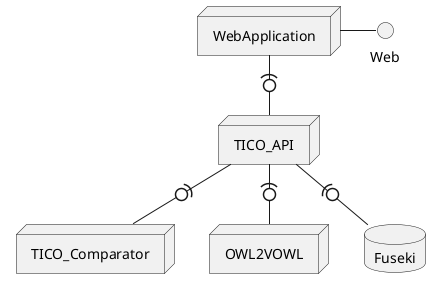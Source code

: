 @startuml


  node WebApplication {

  }

  node TICO_API {

  }

  node TICO_Comparator {

  }

  node OWL2VOWL

  database Fuseki

WebApplication - Web
  WebApplication -(0- TICO_API
  TICO_API -(0- TICO_Comparator
TICO_API -(0- OWL2VOWL
TICO_API -(0- Fuseki



@enduml